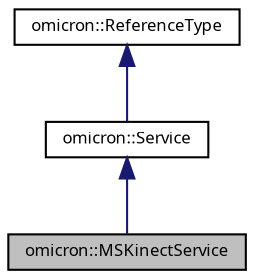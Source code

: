 digraph "omicron::MSKinectService"
{
  bgcolor="transparent";
  edge [fontname="FreeSans.ttf",fontsize="8",labelfontname="FreeSans.ttf",labelfontsize="8"];
  node [fontname="FreeSans.ttf",fontsize="8",shape=record];
  Node1 [label="omicron::MSKinectService",height=0.2,width=0.4,color="black", fillcolor="grey75", style="filled" fontcolor="black"];
  Node2 -> Node1 [dir="back",color="midnightblue",fontsize="8",style="solid",fontname="FreeSans.ttf"];
  Node2 [label="omicron::Service",height=0.2,width=0.4,color="black",URL="$classomicron_1_1_service.html",tooltip="The base class for Services: a Service has code that is executed periodically (in the poll method) an..."];
  Node3 -> Node2 [dir="back",color="midnightblue",fontsize="8",style="solid",fontname="FreeSans.ttf"];
  Node3 [label="omicron::ReferenceType",height=0.2,width=0.4,color="black",URL="$classomicron_1_1_reference_type.html",tooltip="Implements a base class for reference-counted types. "];
}
